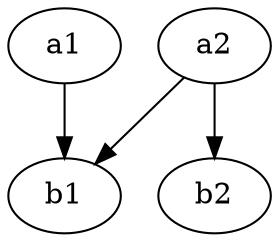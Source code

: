 /* Path of length 4*/
digraph p4 {
  a1 -> b1;
  a2 -> b1;
  a2 -> b2;
}

/*  [Last modified: 2007 07 03 at 21:05:23 GMT] */
